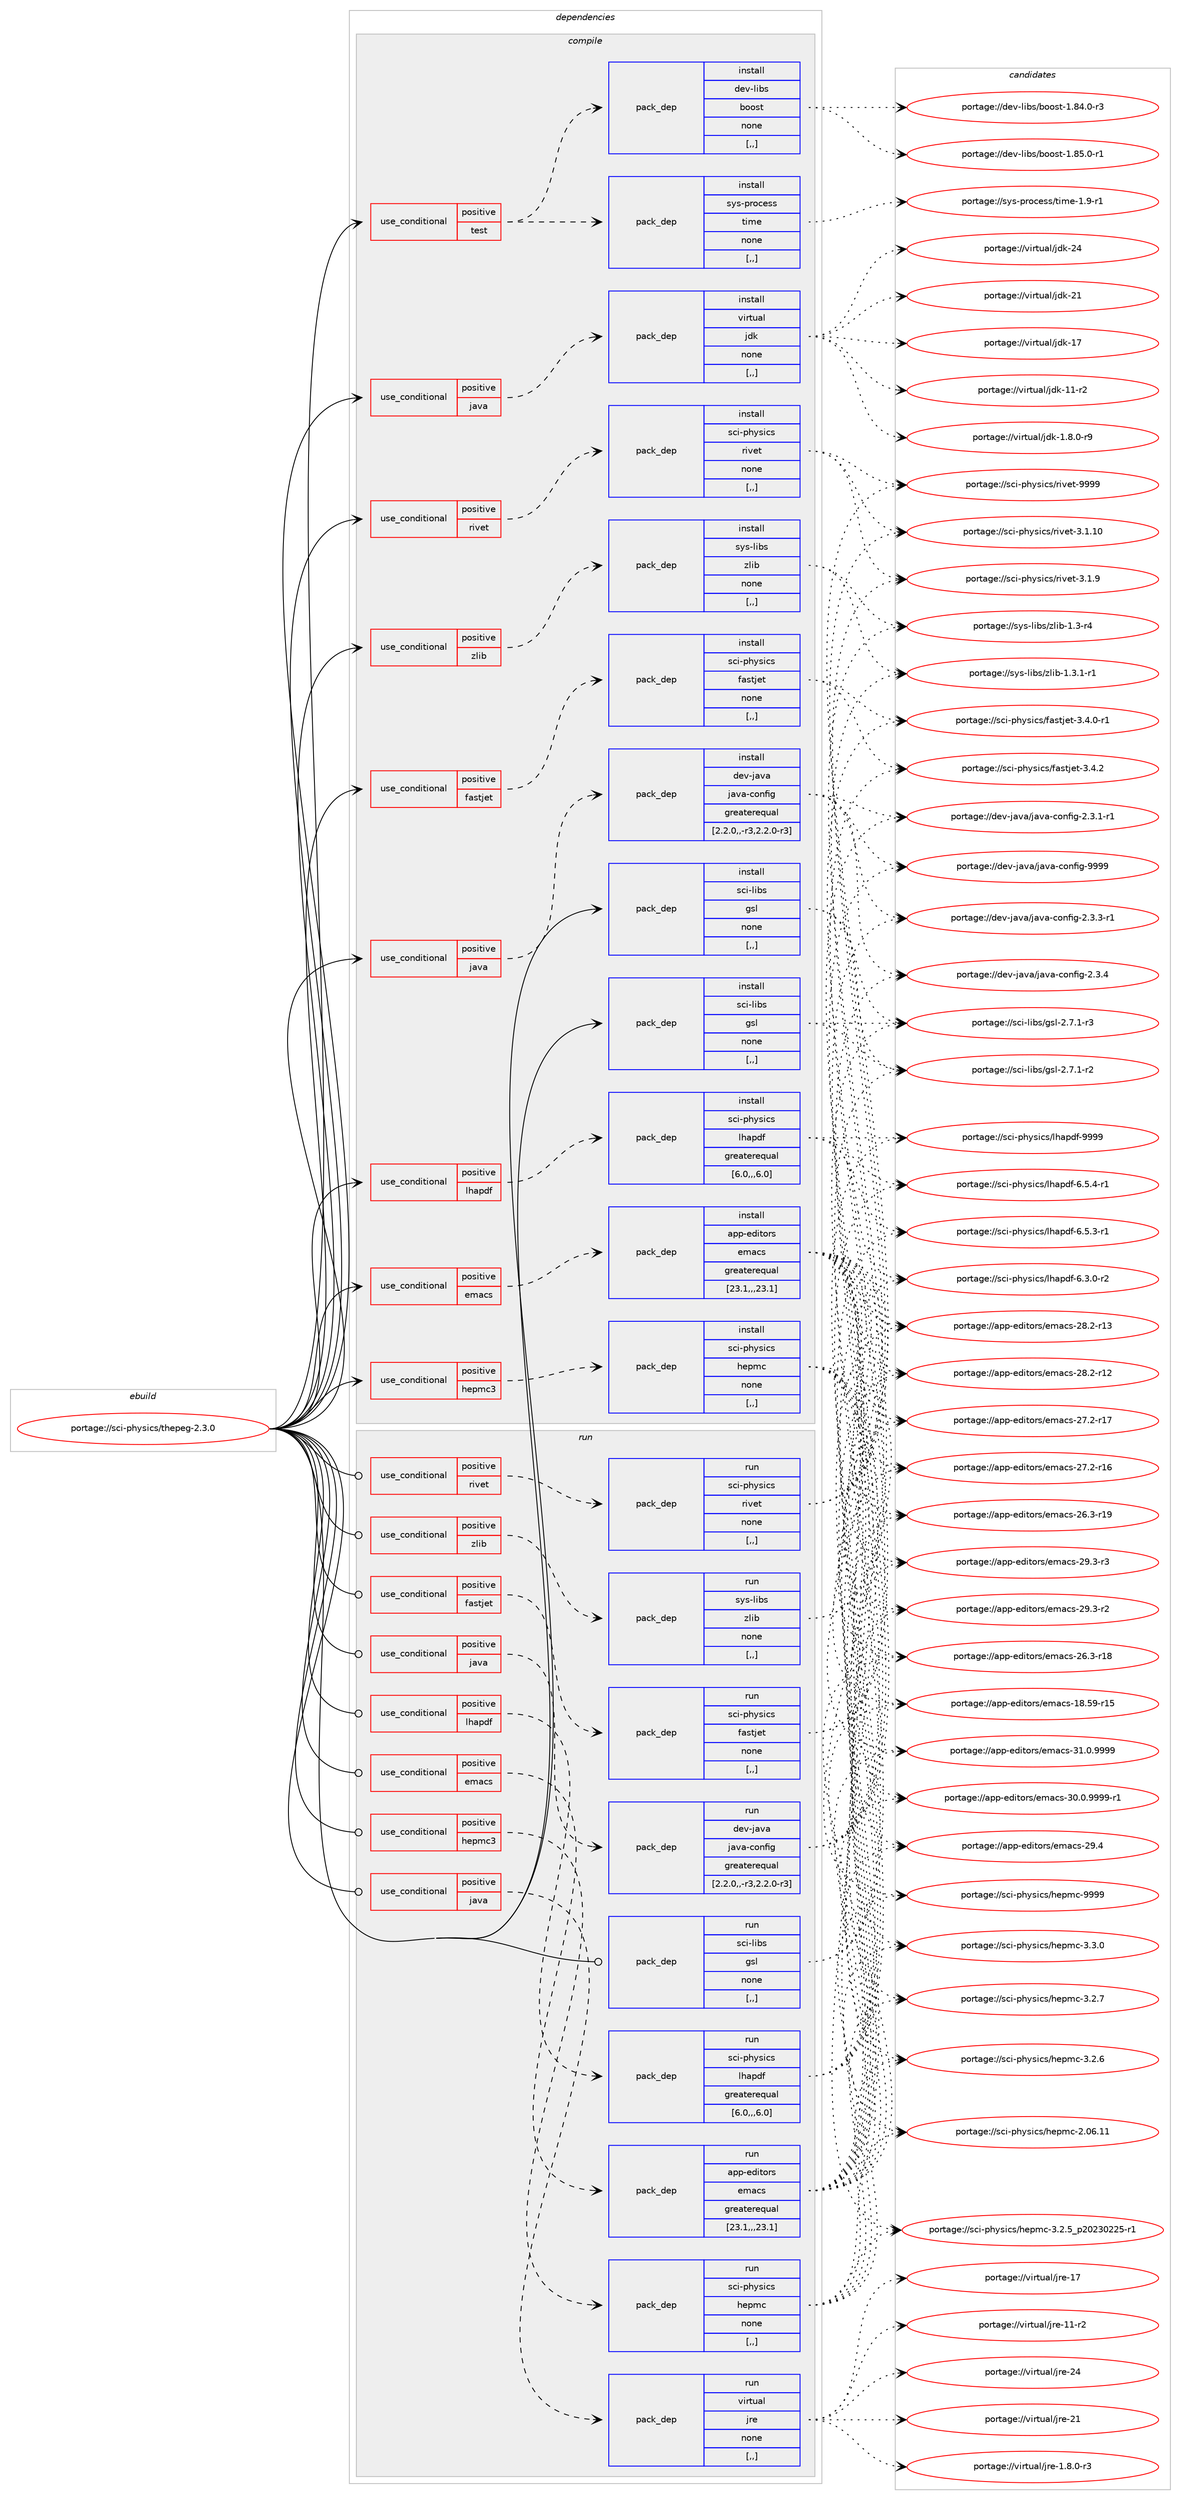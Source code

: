digraph prolog {

# *************
# Graph options
# *************

newrank=true;
concentrate=true;
compound=true;
graph [rankdir=LR,fontname=Helvetica,fontsize=10,ranksep=1.5];#, ranksep=2.5, nodesep=0.2];
edge  [arrowhead=vee];
node  [fontname=Helvetica,fontsize=10];

# **********
# The ebuild
# **********

subgraph cluster_leftcol {
color=gray;
label=<<i>ebuild</i>>;
id [label="portage://sci-physics/thepeg-2.3.0", color=red, width=4, href="../sci-physics/thepeg-2.3.0.svg"];
}

# ****************
# The dependencies
# ****************

subgraph cluster_midcol {
color=gray;
label=<<i>dependencies</i>>;
subgraph cluster_compile {
fillcolor="#eeeeee";
style=filled;
label=<<i>compile</i>>;
subgraph cond109776 {
dependency412893 [label=<<TABLE BORDER="0" CELLBORDER="1" CELLSPACING="0" CELLPADDING="4"><TR><TD ROWSPAN="3" CELLPADDING="10">use_conditional</TD></TR><TR><TD>positive</TD></TR><TR><TD>emacs</TD></TR></TABLE>>, shape=none, color=red];
subgraph pack300204 {
dependency412894 [label=<<TABLE BORDER="0" CELLBORDER="1" CELLSPACING="0" CELLPADDING="4" WIDTH="220"><TR><TD ROWSPAN="6" CELLPADDING="30">pack_dep</TD></TR><TR><TD WIDTH="110">install</TD></TR><TR><TD>app-editors</TD></TR><TR><TD>emacs</TD></TR><TR><TD>greaterequal</TD></TR><TR><TD>[23.1,,,23.1]</TD></TR></TABLE>>, shape=none, color=blue];
}
dependency412893:e -> dependency412894:w [weight=20,style="dashed",arrowhead="vee"];
}
id:e -> dependency412893:w [weight=20,style="solid",arrowhead="vee"];
subgraph cond109777 {
dependency412895 [label=<<TABLE BORDER="0" CELLBORDER="1" CELLSPACING="0" CELLPADDING="4"><TR><TD ROWSPAN="3" CELLPADDING="10">use_conditional</TD></TR><TR><TD>positive</TD></TR><TR><TD>fastjet</TD></TR></TABLE>>, shape=none, color=red];
subgraph pack300205 {
dependency412896 [label=<<TABLE BORDER="0" CELLBORDER="1" CELLSPACING="0" CELLPADDING="4" WIDTH="220"><TR><TD ROWSPAN="6" CELLPADDING="30">pack_dep</TD></TR><TR><TD WIDTH="110">install</TD></TR><TR><TD>sci-physics</TD></TR><TR><TD>fastjet</TD></TR><TR><TD>none</TD></TR><TR><TD>[,,]</TD></TR></TABLE>>, shape=none, color=blue];
}
dependency412895:e -> dependency412896:w [weight=20,style="dashed",arrowhead="vee"];
}
id:e -> dependency412895:w [weight=20,style="solid",arrowhead="vee"];
subgraph cond109778 {
dependency412897 [label=<<TABLE BORDER="0" CELLBORDER="1" CELLSPACING="0" CELLPADDING="4"><TR><TD ROWSPAN="3" CELLPADDING="10">use_conditional</TD></TR><TR><TD>positive</TD></TR><TR><TD>hepmc3</TD></TR></TABLE>>, shape=none, color=red];
subgraph pack300206 {
dependency412898 [label=<<TABLE BORDER="0" CELLBORDER="1" CELLSPACING="0" CELLPADDING="4" WIDTH="220"><TR><TD ROWSPAN="6" CELLPADDING="30">pack_dep</TD></TR><TR><TD WIDTH="110">install</TD></TR><TR><TD>sci-physics</TD></TR><TR><TD>hepmc</TD></TR><TR><TD>none</TD></TR><TR><TD>[,,]</TD></TR></TABLE>>, shape=none, color=blue];
}
dependency412897:e -> dependency412898:w [weight=20,style="dashed",arrowhead="vee"];
}
id:e -> dependency412897:w [weight=20,style="solid",arrowhead="vee"];
subgraph cond109779 {
dependency412899 [label=<<TABLE BORDER="0" CELLBORDER="1" CELLSPACING="0" CELLPADDING="4"><TR><TD ROWSPAN="3" CELLPADDING="10">use_conditional</TD></TR><TR><TD>positive</TD></TR><TR><TD>java</TD></TR></TABLE>>, shape=none, color=red];
subgraph pack300207 {
dependency412900 [label=<<TABLE BORDER="0" CELLBORDER="1" CELLSPACING="0" CELLPADDING="4" WIDTH="220"><TR><TD ROWSPAN="6" CELLPADDING="30">pack_dep</TD></TR><TR><TD WIDTH="110">install</TD></TR><TR><TD>dev-java</TD></TR><TR><TD>java-config</TD></TR><TR><TD>greaterequal</TD></TR><TR><TD>[2.2.0,,-r3,2.2.0-r3]</TD></TR></TABLE>>, shape=none, color=blue];
}
dependency412899:e -> dependency412900:w [weight=20,style="dashed",arrowhead="vee"];
}
id:e -> dependency412899:w [weight=20,style="solid",arrowhead="vee"];
subgraph cond109780 {
dependency412901 [label=<<TABLE BORDER="0" CELLBORDER="1" CELLSPACING="0" CELLPADDING="4"><TR><TD ROWSPAN="3" CELLPADDING="10">use_conditional</TD></TR><TR><TD>positive</TD></TR><TR><TD>java</TD></TR></TABLE>>, shape=none, color=red];
subgraph pack300208 {
dependency412902 [label=<<TABLE BORDER="0" CELLBORDER="1" CELLSPACING="0" CELLPADDING="4" WIDTH="220"><TR><TD ROWSPAN="6" CELLPADDING="30">pack_dep</TD></TR><TR><TD WIDTH="110">install</TD></TR><TR><TD>virtual</TD></TR><TR><TD>jdk</TD></TR><TR><TD>none</TD></TR><TR><TD>[,,]</TD></TR></TABLE>>, shape=none, color=blue];
}
dependency412901:e -> dependency412902:w [weight=20,style="dashed",arrowhead="vee"];
}
id:e -> dependency412901:w [weight=20,style="solid",arrowhead="vee"];
subgraph cond109781 {
dependency412903 [label=<<TABLE BORDER="0" CELLBORDER="1" CELLSPACING="0" CELLPADDING="4"><TR><TD ROWSPAN="3" CELLPADDING="10">use_conditional</TD></TR><TR><TD>positive</TD></TR><TR><TD>lhapdf</TD></TR></TABLE>>, shape=none, color=red];
subgraph pack300209 {
dependency412904 [label=<<TABLE BORDER="0" CELLBORDER="1" CELLSPACING="0" CELLPADDING="4" WIDTH="220"><TR><TD ROWSPAN="6" CELLPADDING="30">pack_dep</TD></TR><TR><TD WIDTH="110">install</TD></TR><TR><TD>sci-physics</TD></TR><TR><TD>lhapdf</TD></TR><TR><TD>greaterequal</TD></TR><TR><TD>[6.0,,,6.0]</TD></TR></TABLE>>, shape=none, color=blue];
}
dependency412903:e -> dependency412904:w [weight=20,style="dashed",arrowhead="vee"];
}
id:e -> dependency412903:w [weight=20,style="solid",arrowhead="vee"];
subgraph cond109782 {
dependency412905 [label=<<TABLE BORDER="0" CELLBORDER="1" CELLSPACING="0" CELLPADDING="4"><TR><TD ROWSPAN="3" CELLPADDING="10">use_conditional</TD></TR><TR><TD>positive</TD></TR><TR><TD>rivet</TD></TR></TABLE>>, shape=none, color=red];
subgraph pack300210 {
dependency412906 [label=<<TABLE BORDER="0" CELLBORDER="1" CELLSPACING="0" CELLPADDING="4" WIDTH="220"><TR><TD ROWSPAN="6" CELLPADDING="30">pack_dep</TD></TR><TR><TD WIDTH="110">install</TD></TR><TR><TD>sci-physics</TD></TR><TR><TD>rivet</TD></TR><TR><TD>none</TD></TR><TR><TD>[,,]</TD></TR></TABLE>>, shape=none, color=blue];
}
dependency412905:e -> dependency412906:w [weight=20,style="dashed",arrowhead="vee"];
}
id:e -> dependency412905:w [weight=20,style="solid",arrowhead="vee"];
subgraph cond109783 {
dependency412907 [label=<<TABLE BORDER="0" CELLBORDER="1" CELLSPACING="0" CELLPADDING="4"><TR><TD ROWSPAN="3" CELLPADDING="10">use_conditional</TD></TR><TR><TD>positive</TD></TR><TR><TD>test</TD></TR></TABLE>>, shape=none, color=red];
subgraph pack300211 {
dependency412908 [label=<<TABLE BORDER="0" CELLBORDER="1" CELLSPACING="0" CELLPADDING="4" WIDTH="220"><TR><TD ROWSPAN="6" CELLPADDING="30">pack_dep</TD></TR><TR><TD WIDTH="110">install</TD></TR><TR><TD>sys-process</TD></TR><TR><TD>time</TD></TR><TR><TD>none</TD></TR><TR><TD>[,,]</TD></TR></TABLE>>, shape=none, color=blue];
}
dependency412907:e -> dependency412908:w [weight=20,style="dashed",arrowhead="vee"];
subgraph pack300212 {
dependency412909 [label=<<TABLE BORDER="0" CELLBORDER="1" CELLSPACING="0" CELLPADDING="4" WIDTH="220"><TR><TD ROWSPAN="6" CELLPADDING="30">pack_dep</TD></TR><TR><TD WIDTH="110">install</TD></TR><TR><TD>dev-libs</TD></TR><TR><TD>boost</TD></TR><TR><TD>none</TD></TR><TR><TD>[,,]</TD></TR></TABLE>>, shape=none, color=blue];
}
dependency412907:e -> dependency412909:w [weight=20,style="dashed",arrowhead="vee"];
}
id:e -> dependency412907:w [weight=20,style="solid",arrowhead="vee"];
subgraph cond109784 {
dependency412910 [label=<<TABLE BORDER="0" CELLBORDER="1" CELLSPACING="0" CELLPADDING="4"><TR><TD ROWSPAN="3" CELLPADDING="10">use_conditional</TD></TR><TR><TD>positive</TD></TR><TR><TD>zlib</TD></TR></TABLE>>, shape=none, color=red];
subgraph pack300213 {
dependency412911 [label=<<TABLE BORDER="0" CELLBORDER="1" CELLSPACING="0" CELLPADDING="4" WIDTH="220"><TR><TD ROWSPAN="6" CELLPADDING="30">pack_dep</TD></TR><TR><TD WIDTH="110">install</TD></TR><TR><TD>sys-libs</TD></TR><TR><TD>zlib</TD></TR><TR><TD>none</TD></TR><TR><TD>[,,]</TD></TR></TABLE>>, shape=none, color=blue];
}
dependency412910:e -> dependency412911:w [weight=20,style="dashed",arrowhead="vee"];
}
id:e -> dependency412910:w [weight=20,style="solid",arrowhead="vee"];
subgraph pack300214 {
dependency412912 [label=<<TABLE BORDER="0" CELLBORDER="1" CELLSPACING="0" CELLPADDING="4" WIDTH="220"><TR><TD ROWSPAN="6" CELLPADDING="30">pack_dep</TD></TR><TR><TD WIDTH="110">install</TD></TR><TR><TD>sci-libs</TD></TR><TR><TD>gsl</TD></TR><TR><TD>none</TD></TR><TR><TD>[,,]</TD></TR></TABLE>>, shape=none, color=blue];
}
id:e -> dependency412912:w [weight=20,style="solid",arrowhead="vee"];
subgraph pack300215 {
dependency412913 [label=<<TABLE BORDER="0" CELLBORDER="1" CELLSPACING="0" CELLPADDING="4" WIDTH="220"><TR><TD ROWSPAN="6" CELLPADDING="30">pack_dep</TD></TR><TR><TD WIDTH="110">install</TD></TR><TR><TD>sci-libs</TD></TR><TR><TD>gsl</TD></TR><TR><TD>none</TD></TR><TR><TD>[,,]</TD></TR></TABLE>>, shape=none, color=blue];
}
id:e -> dependency412913:w [weight=20,style="solid",arrowhead="vee"];
}
subgraph cluster_compileandrun {
fillcolor="#eeeeee";
style=filled;
label=<<i>compile and run</i>>;
}
subgraph cluster_run {
fillcolor="#eeeeee";
style=filled;
label=<<i>run</i>>;
subgraph cond109785 {
dependency412914 [label=<<TABLE BORDER="0" CELLBORDER="1" CELLSPACING="0" CELLPADDING="4"><TR><TD ROWSPAN="3" CELLPADDING="10">use_conditional</TD></TR><TR><TD>positive</TD></TR><TR><TD>emacs</TD></TR></TABLE>>, shape=none, color=red];
subgraph pack300216 {
dependency412915 [label=<<TABLE BORDER="0" CELLBORDER="1" CELLSPACING="0" CELLPADDING="4" WIDTH="220"><TR><TD ROWSPAN="6" CELLPADDING="30">pack_dep</TD></TR><TR><TD WIDTH="110">run</TD></TR><TR><TD>app-editors</TD></TR><TR><TD>emacs</TD></TR><TR><TD>greaterequal</TD></TR><TR><TD>[23.1,,,23.1]</TD></TR></TABLE>>, shape=none, color=blue];
}
dependency412914:e -> dependency412915:w [weight=20,style="dashed",arrowhead="vee"];
}
id:e -> dependency412914:w [weight=20,style="solid",arrowhead="odot"];
subgraph cond109786 {
dependency412916 [label=<<TABLE BORDER="0" CELLBORDER="1" CELLSPACING="0" CELLPADDING="4"><TR><TD ROWSPAN="3" CELLPADDING="10">use_conditional</TD></TR><TR><TD>positive</TD></TR><TR><TD>fastjet</TD></TR></TABLE>>, shape=none, color=red];
subgraph pack300217 {
dependency412917 [label=<<TABLE BORDER="0" CELLBORDER="1" CELLSPACING="0" CELLPADDING="4" WIDTH="220"><TR><TD ROWSPAN="6" CELLPADDING="30">pack_dep</TD></TR><TR><TD WIDTH="110">run</TD></TR><TR><TD>sci-physics</TD></TR><TR><TD>fastjet</TD></TR><TR><TD>none</TD></TR><TR><TD>[,,]</TD></TR></TABLE>>, shape=none, color=blue];
}
dependency412916:e -> dependency412917:w [weight=20,style="dashed",arrowhead="vee"];
}
id:e -> dependency412916:w [weight=20,style="solid",arrowhead="odot"];
subgraph cond109787 {
dependency412918 [label=<<TABLE BORDER="0" CELLBORDER="1" CELLSPACING="0" CELLPADDING="4"><TR><TD ROWSPAN="3" CELLPADDING="10">use_conditional</TD></TR><TR><TD>positive</TD></TR><TR><TD>hepmc3</TD></TR></TABLE>>, shape=none, color=red];
subgraph pack300218 {
dependency412919 [label=<<TABLE BORDER="0" CELLBORDER="1" CELLSPACING="0" CELLPADDING="4" WIDTH="220"><TR><TD ROWSPAN="6" CELLPADDING="30">pack_dep</TD></TR><TR><TD WIDTH="110">run</TD></TR><TR><TD>sci-physics</TD></TR><TR><TD>hepmc</TD></TR><TR><TD>none</TD></TR><TR><TD>[,,]</TD></TR></TABLE>>, shape=none, color=blue];
}
dependency412918:e -> dependency412919:w [weight=20,style="dashed",arrowhead="vee"];
}
id:e -> dependency412918:w [weight=20,style="solid",arrowhead="odot"];
subgraph cond109788 {
dependency412920 [label=<<TABLE BORDER="0" CELLBORDER="1" CELLSPACING="0" CELLPADDING="4"><TR><TD ROWSPAN="3" CELLPADDING="10">use_conditional</TD></TR><TR><TD>positive</TD></TR><TR><TD>java</TD></TR></TABLE>>, shape=none, color=red];
subgraph pack300219 {
dependency412921 [label=<<TABLE BORDER="0" CELLBORDER="1" CELLSPACING="0" CELLPADDING="4" WIDTH="220"><TR><TD ROWSPAN="6" CELLPADDING="30">pack_dep</TD></TR><TR><TD WIDTH="110">run</TD></TR><TR><TD>dev-java</TD></TR><TR><TD>java-config</TD></TR><TR><TD>greaterequal</TD></TR><TR><TD>[2.2.0,,-r3,2.2.0-r3]</TD></TR></TABLE>>, shape=none, color=blue];
}
dependency412920:e -> dependency412921:w [weight=20,style="dashed",arrowhead="vee"];
}
id:e -> dependency412920:w [weight=20,style="solid",arrowhead="odot"];
subgraph cond109789 {
dependency412922 [label=<<TABLE BORDER="0" CELLBORDER="1" CELLSPACING="0" CELLPADDING="4"><TR><TD ROWSPAN="3" CELLPADDING="10">use_conditional</TD></TR><TR><TD>positive</TD></TR><TR><TD>java</TD></TR></TABLE>>, shape=none, color=red];
subgraph pack300220 {
dependency412923 [label=<<TABLE BORDER="0" CELLBORDER="1" CELLSPACING="0" CELLPADDING="4" WIDTH="220"><TR><TD ROWSPAN="6" CELLPADDING="30">pack_dep</TD></TR><TR><TD WIDTH="110">run</TD></TR><TR><TD>virtual</TD></TR><TR><TD>jre</TD></TR><TR><TD>none</TD></TR><TR><TD>[,,]</TD></TR></TABLE>>, shape=none, color=blue];
}
dependency412922:e -> dependency412923:w [weight=20,style="dashed",arrowhead="vee"];
}
id:e -> dependency412922:w [weight=20,style="solid",arrowhead="odot"];
subgraph cond109790 {
dependency412924 [label=<<TABLE BORDER="0" CELLBORDER="1" CELLSPACING="0" CELLPADDING="4"><TR><TD ROWSPAN="3" CELLPADDING="10">use_conditional</TD></TR><TR><TD>positive</TD></TR><TR><TD>lhapdf</TD></TR></TABLE>>, shape=none, color=red];
subgraph pack300221 {
dependency412925 [label=<<TABLE BORDER="0" CELLBORDER="1" CELLSPACING="0" CELLPADDING="4" WIDTH="220"><TR><TD ROWSPAN="6" CELLPADDING="30">pack_dep</TD></TR><TR><TD WIDTH="110">run</TD></TR><TR><TD>sci-physics</TD></TR><TR><TD>lhapdf</TD></TR><TR><TD>greaterequal</TD></TR><TR><TD>[6.0,,,6.0]</TD></TR></TABLE>>, shape=none, color=blue];
}
dependency412924:e -> dependency412925:w [weight=20,style="dashed",arrowhead="vee"];
}
id:e -> dependency412924:w [weight=20,style="solid",arrowhead="odot"];
subgraph cond109791 {
dependency412926 [label=<<TABLE BORDER="0" CELLBORDER="1" CELLSPACING="0" CELLPADDING="4"><TR><TD ROWSPAN="3" CELLPADDING="10">use_conditional</TD></TR><TR><TD>positive</TD></TR><TR><TD>rivet</TD></TR></TABLE>>, shape=none, color=red];
subgraph pack300222 {
dependency412927 [label=<<TABLE BORDER="0" CELLBORDER="1" CELLSPACING="0" CELLPADDING="4" WIDTH="220"><TR><TD ROWSPAN="6" CELLPADDING="30">pack_dep</TD></TR><TR><TD WIDTH="110">run</TD></TR><TR><TD>sci-physics</TD></TR><TR><TD>rivet</TD></TR><TR><TD>none</TD></TR><TR><TD>[,,]</TD></TR></TABLE>>, shape=none, color=blue];
}
dependency412926:e -> dependency412927:w [weight=20,style="dashed",arrowhead="vee"];
}
id:e -> dependency412926:w [weight=20,style="solid",arrowhead="odot"];
subgraph cond109792 {
dependency412928 [label=<<TABLE BORDER="0" CELLBORDER="1" CELLSPACING="0" CELLPADDING="4"><TR><TD ROWSPAN="3" CELLPADDING="10">use_conditional</TD></TR><TR><TD>positive</TD></TR><TR><TD>zlib</TD></TR></TABLE>>, shape=none, color=red];
subgraph pack300223 {
dependency412929 [label=<<TABLE BORDER="0" CELLBORDER="1" CELLSPACING="0" CELLPADDING="4" WIDTH="220"><TR><TD ROWSPAN="6" CELLPADDING="30">pack_dep</TD></TR><TR><TD WIDTH="110">run</TD></TR><TR><TD>sys-libs</TD></TR><TR><TD>zlib</TD></TR><TR><TD>none</TD></TR><TR><TD>[,,]</TD></TR></TABLE>>, shape=none, color=blue];
}
dependency412928:e -> dependency412929:w [weight=20,style="dashed",arrowhead="vee"];
}
id:e -> dependency412928:w [weight=20,style="solid",arrowhead="odot"];
subgraph pack300224 {
dependency412930 [label=<<TABLE BORDER="0" CELLBORDER="1" CELLSPACING="0" CELLPADDING="4" WIDTH="220"><TR><TD ROWSPAN="6" CELLPADDING="30">pack_dep</TD></TR><TR><TD WIDTH="110">run</TD></TR><TR><TD>sci-libs</TD></TR><TR><TD>gsl</TD></TR><TR><TD>none</TD></TR><TR><TD>[,,]</TD></TR></TABLE>>, shape=none, color=blue];
}
id:e -> dependency412930:w [weight=20,style="solid",arrowhead="odot"];
}
}

# **************
# The candidates
# **************

subgraph cluster_choices {
rank=same;
color=gray;
label=<<i>candidates</i>>;

subgraph choice300204 {
color=black;
nodesep=1;
choice971121124510110010511611111411547101109979911545514946484657575757 [label="portage://app-editors/emacs-31.0.9999", color=red, width=4,href="../app-editors/emacs-31.0.9999.svg"];
choice9711211245101100105116111114115471011099799115455148464846575757574511449 [label="portage://app-editors/emacs-30.0.9999-r1", color=red, width=4,href="../app-editors/emacs-30.0.9999-r1.svg"];
choice97112112451011001051161111141154710110997991154550574652 [label="portage://app-editors/emacs-29.4", color=red, width=4,href="../app-editors/emacs-29.4.svg"];
choice971121124510110010511611111411547101109979911545505746514511451 [label="portage://app-editors/emacs-29.3-r3", color=red, width=4,href="../app-editors/emacs-29.3-r3.svg"];
choice971121124510110010511611111411547101109979911545505746514511450 [label="portage://app-editors/emacs-29.3-r2", color=red, width=4,href="../app-editors/emacs-29.3-r2.svg"];
choice97112112451011001051161111141154710110997991154550564650451144951 [label="portage://app-editors/emacs-28.2-r13", color=red, width=4,href="../app-editors/emacs-28.2-r13.svg"];
choice97112112451011001051161111141154710110997991154550564650451144950 [label="portage://app-editors/emacs-28.2-r12", color=red, width=4,href="../app-editors/emacs-28.2-r12.svg"];
choice97112112451011001051161111141154710110997991154550554650451144955 [label="portage://app-editors/emacs-27.2-r17", color=red, width=4,href="../app-editors/emacs-27.2-r17.svg"];
choice97112112451011001051161111141154710110997991154550554650451144954 [label="portage://app-editors/emacs-27.2-r16", color=red, width=4,href="../app-editors/emacs-27.2-r16.svg"];
choice97112112451011001051161111141154710110997991154550544651451144957 [label="portage://app-editors/emacs-26.3-r19", color=red, width=4,href="../app-editors/emacs-26.3-r19.svg"];
choice97112112451011001051161111141154710110997991154550544651451144956 [label="portage://app-editors/emacs-26.3-r18", color=red, width=4,href="../app-editors/emacs-26.3-r18.svg"];
choice9711211245101100105116111114115471011099799115454956465357451144953 [label="portage://app-editors/emacs-18.59-r15", color=red, width=4,href="../app-editors/emacs-18.59-r15.svg"];
dependency412894:e -> choice971121124510110010511611111411547101109979911545514946484657575757:w [style=dotted,weight="100"];
dependency412894:e -> choice9711211245101100105116111114115471011099799115455148464846575757574511449:w [style=dotted,weight="100"];
dependency412894:e -> choice97112112451011001051161111141154710110997991154550574652:w [style=dotted,weight="100"];
dependency412894:e -> choice971121124510110010511611111411547101109979911545505746514511451:w [style=dotted,weight="100"];
dependency412894:e -> choice971121124510110010511611111411547101109979911545505746514511450:w [style=dotted,weight="100"];
dependency412894:e -> choice97112112451011001051161111141154710110997991154550564650451144951:w [style=dotted,weight="100"];
dependency412894:e -> choice97112112451011001051161111141154710110997991154550564650451144950:w [style=dotted,weight="100"];
dependency412894:e -> choice97112112451011001051161111141154710110997991154550554650451144955:w [style=dotted,weight="100"];
dependency412894:e -> choice97112112451011001051161111141154710110997991154550554650451144954:w [style=dotted,weight="100"];
dependency412894:e -> choice97112112451011001051161111141154710110997991154550544651451144957:w [style=dotted,weight="100"];
dependency412894:e -> choice97112112451011001051161111141154710110997991154550544651451144956:w [style=dotted,weight="100"];
dependency412894:e -> choice9711211245101100105116111114115471011099799115454956465357451144953:w [style=dotted,weight="100"];
}
subgraph choice300205 {
color=black;
nodesep=1;
choice1159910545112104121115105991154710297115116106101116455146524650 [label="portage://sci-physics/fastjet-3.4.2", color=red, width=4,href="../sci-physics/fastjet-3.4.2.svg"];
choice11599105451121041211151059911547102971151161061011164551465246484511449 [label="portage://sci-physics/fastjet-3.4.0-r1", color=red, width=4,href="../sci-physics/fastjet-3.4.0-r1.svg"];
dependency412896:e -> choice1159910545112104121115105991154710297115116106101116455146524650:w [style=dotted,weight="100"];
dependency412896:e -> choice11599105451121041211151059911547102971151161061011164551465246484511449:w [style=dotted,weight="100"];
}
subgraph choice300206 {
color=black;
nodesep=1;
choice11599105451121041211151059911547104101112109994557575757 [label="portage://sci-physics/hepmc-9999", color=red, width=4,href="../sci-physics/hepmc-9999.svg"];
choice1159910545112104121115105991154710410111210999455146514648 [label="portage://sci-physics/hepmc-3.3.0", color=red, width=4,href="../sci-physics/hepmc-3.3.0.svg"];
choice1159910545112104121115105991154710410111210999455146504655 [label="portage://sci-physics/hepmc-3.2.7", color=red, width=4,href="../sci-physics/hepmc-3.2.7.svg"];
choice1159910545112104121115105991154710410111210999455146504654 [label="portage://sci-physics/hepmc-3.2.6", color=red, width=4,href="../sci-physics/hepmc-3.2.6.svg"];
choice11599105451121041211151059911547104101112109994551465046539511250485051485050534511449 [label="portage://sci-physics/hepmc-3.2.5_p20230225-r1", color=red, width=4,href="../sci-physics/hepmc-3.2.5_p20230225-r1.svg"];
choice11599105451121041211151059911547104101112109994550464854464949 [label="portage://sci-physics/hepmc-2.06.11", color=red, width=4,href="../sci-physics/hepmc-2.06.11.svg"];
dependency412898:e -> choice11599105451121041211151059911547104101112109994557575757:w [style=dotted,weight="100"];
dependency412898:e -> choice1159910545112104121115105991154710410111210999455146514648:w [style=dotted,weight="100"];
dependency412898:e -> choice1159910545112104121115105991154710410111210999455146504655:w [style=dotted,weight="100"];
dependency412898:e -> choice1159910545112104121115105991154710410111210999455146504654:w [style=dotted,weight="100"];
dependency412898:e -> choice11599105451121041211151059911547104101112109994551465046539511250485051485050534511449:w [style=dotted,weight="100"];
dependency412898:e -> choice11599105451121041211151059911547104101112109994550464854464949:w [style=dotted,weight="100"];
}
subgraph choice300207 {
color=black;
nodesep=1;
choice10010111845106971189747106971189745991111101021051034557575757 [label="portage://dev-java/java-config-9999", color=red, width=4,href="../dev-java/java-config-9999.svg"];
choice1001011184510697118974710697118974599111110102105103455046514652 [label="portage://dev-java/java-config-2.3.4", color=red, width=4,href="../dev-java/java-config-2.3.4.svg"];
choice10010111845106971189747106971189745991111101021051034550465146514511449 [label="portage://dev-java/java-config-2.3.3-r1", color=red, width=4,href="../dev-java/java-config-2.3.3-r1.svg"];
choice10010111845106971189747106971189745991111101021051034550465146494511449 [label="portage://dev-java/java-config-2.3.1-r1", color=red, width=4,href="../dev-java/java-config-2.3.1-r1.svg"];
dependency412900:e -> choice10010111845106971189747106971189745991111101021051034557575757:w [style=dotted,weight="100"];
dependency412900:e -> choice1001011184510697118974710697118974599111110102105103455046514652:w [style=dotted,weight="100"];
dependency412900:e -> choice10010111845106971189747106971189745991111101021051034550465146514511449:w [style=dotted,weight="100"];
dependency412900:e -> choice10010111845106971189747106971189745991111101021051034550465146494511449:w [style=dotted,weight="100"];
}
subgraph choice300208 {
color=black;
nodesep=1;
choice1181051141161179710847106100107455052 [label="portage://virtual/jdk-24", color=red, width=4,href="../virtual/jdk-24.svg"];
choice1181051141161179710847106100107455049 [label="portage://virtual/jdk-21", color=red, width=4,href="../virtual/jdk-21.svg"];
choice1181051141161179710847106100107454955 [label="portage://virtual/jdk-17", color=red, width=4,href="../virtual/jdk-17.svg"];
choice11810511411611797108471061001074549494511450 [label="portage://virtual/jdk-11-r2", color=red, width=4,href="../virtual/jdk-11-r2.svg"];
choice11810511411611797108471061001074549465646484511457 [label="portage://virtual/jdk-1.8.0-r9", color=red, width=4,href="../virtual/jdk-1.8.0-r9.svg"];
dependency412902:e -> choice1181051141161179710847106100107455052:w [style=dotted,weight="100"];
dependency412902:e -> choice1181051141161179710847106100107455049:w [style=dotted,weight="100"];
dependency412902:e -> choice1181051141161179710847106100107454955:w [style=dotted,weight="100"];
dependency412902:e -> choice11810511411611797108471061001074549494511450:w [style=dotted,weight="100"];
dependency412902:e -> choice11810511411611797108471061001074549465646484511457:w [style=dotted,weight="100"];
}
subgraph choice300209 {
color=black;
nodesep=1;
choice11599105451121041211151059911547108104971121001024557575757 [label="portage://sci-physics/lhapdf-9999", color=red, width=4,href="../sci-physics/lhapdf-9999.svg"];
choice11599105451121041211151059911547108104971121001024554465346524511449 [label="portage://sci-physics/lhapdf-6.5.4-r1", color=red, width=4,href="../sci-physics/lhapdf-6.5.4-r1.svg"];
choice11599105451121041211151059911547108104971121001024554465346514511449 [label="portage://sci-physics/lhapdf-6.5.3-r1", color=red, width=4,href="../sci-physics/lhapdf-6.5.3-r1.svg"];
choice11599105451121041211151059911547108104971121001024554465146484511450 [label="portage://sci-physics/lhapdf-6.3.0-r2", color=red, width=4,href="../sci-physics/lhapdf-6.3.0-r2.svg"];
dependency412904:e -> choice11599105451121041211151059911547108104971121001024557575757:w [style=dotted,weight="100"];
dependency412904:e -> choice11599105451121041211151059911547108104971121001024554465346524511449:w [style=dotted,weight="100"];
dependency412904:e -> choice11599105451121041211151059911547108104971121001024554465346514511449:w [style=dotted,weight="100"];
dependency412904:e -> choice11599105451121041211151059911547108104971121001024554465146484511450:w [style=dotted,weight="100"];
}
subgraph choice300210 {
color=black;
nodesep=1;
choice115991054511210412111510599115471141051181011164557575757 [label="portage://sci-physics/rivet-9999", color=red, width=4,href="../sci-physics/rivet-9999.svg"];
choice1159910545112104121115105991154711410511810111645514649464948 [label="portage://sci-physics/rivet-3.1.10", color=red, width=4,href="../sci-physics/rivet-3.1.10.svg"];
choice11599105451121041211151059911547114105118101116455146494657 [label="portage://sci-physics/rivet-3.1.9", color=red, width=4,href="../sci-physics/rivet-3.1.9.svg"];
dependency412906:e -> choice115991054511210412111510599115471141051181011164557575757:w [style=dotted,weight="100"];
dependency412906:e -> choice1159910545112104121115105991154711410511810111645514649464948:w [style=dotted,weight="100"];
dependency412906:e -> choice11599105451121041211151059911547114105118101116455146494657:w [style=dotted,weight="100"];
}
subgraph choice300211 {
color=black;
nodesep=1;
choice115121115451121141119910111511547116105109101454946574511449 [label="portage://sys-process/time-1.9-r1", color=red, width=4,href="../sys-process/time-1.9-r1.svg"];
dependency412908:e -> choice115121115451121141119910111511547116105109101454946574511449:w [style=dotted,weight="100"];
}
subgraph choice300212 {
color=black;
nodesep=1;
choice10010111845108105981154798111111115116454946565346484511449 [label="portage://dev-libs/boost-1.85.0-r1", color=red, width=4,href="../dev-libs/boost-1.85.0-r1.svg"];
choice10010111845108105981154798111111115116454946565246484511451 [label="portage://dev-libs/boost-1.84.0-r3", color=red, width=4,href="../dev-libs/boost-1.84.0-r3.svg"];
dependency412909:e -> choice10010111845108105981154798111111115116454946565346484511449:w [style=dotted,weight="100"];
dependency412909:e -> choice10010111845108105981154798111111115116454946565246484511451:w [style=dotted,weight="100"];
}
subgraph choice300213 {
color=black;
nodesep=1;
choice115121115451081059811547122108105984549465146494511449 [label="portage://sys-libs/zlib-1.3.1-r1", color=red, width=4,href="../sys-libs/zlib-1.3.1-r1.svg"];
choice11512111545108105981154712210810598454946514511452 [label="portage://sys-libs/zlib-1.3-r4", color=red, width=4,href="../sys-libs/zlib-1.3-r4.svg"];
dependency412911:e -> choice115121115451081059811547122108105984549465146494511449:w [style=dotted,weight="100"];
dependency412911:e -> choice11512111545108105981154712210810598454946514511452:w [style=dotted,weight="100"];
}
subgraph choice300214 {
color=black;
nodesep=1;
choice115991054510810598115471031151084550465546494511451 [label="portage://sci-libs/gsl-2.7.1-r3", color=red, width=4,href="../sci-libs/gsl-2.7.1-r3.svg"];
choice115991054510810598115471031151084550465546494511450 [label="portage://sci-libs/gsl-2.7.1-r2", color=red, width=4,href="../sci-libs/gsl-2.7.1-r2.svg"];
dependency412912:e -> choice115991054510810598115471031151084550465546494511451:w [style=dotted,weight="100"];
dependency412912:e -> choice115991054510810598115471031151084550465546494511450:w [style=dotted,weight="100"];
}
subgraph choice300215 {
color=black;
nodesep=1;
choice115991054510810598115471031151084550465546494511451 [label="portage://sci-libs/gsl-2.7.1-r3", color=red, width=4,href="../sci-libs/gsl-2.7.1-r3.svg"];
choice115991054510810598115471031151084550465546494511450 [label="portage://sci-libs/gsl-2.7.1-r2", color=red, width=4,href="../sci-libs/gsl-2.7.1-r2.svg"];
dependency412913:e -> choice115991054510810598115471031151084550465546494511451:w [style=dotted,weight="100"];
dependency412913:e -> choice115991054510810598115471031151084550465546494511450:w [style=dotted,weight="100"];
}
subgraph choice300216 {
color=black;
nodesep=1;
choice971121124510110010511611111411547101109979911545514946484657575757 [label="portage://app-editors/emacs-31.0.9999", color=red, width=4,href="../app-editors/emacs-31.0.9999.svg"];
choice9711211245101100105116111114115471011099799115455148464846575757574511449 [label="portage://app-editors/emacs-30.0.9999-r1", color=red, width=4,href="../app-editors/emacs-30.0.9999-r1.svg"];
choice97112112451011001051161111141154710110997991154550574652 [label="portage://app-editors/emacs-29.4", color=red, width=4,href="../app-editors/emacs-29.4.svg"];
choice971121124510110010511611111411547101109979911545505746514511451 [label="portage://app-editors/emacs-29.3-r3", color=red, width=4,href="../app-editors/emacs-29.3-r3.svg"];
choice971121124510110010511611111411547101109979911545505746514511450 [label="portage://app-editors/emacs-29.3-r2", color=red, width=4,href="../app-editors/emacs-29.3-r2.svg"];
choice97112112451011001051161111141154710110997991154550564650451144951 [label="portage://app-editors/emacs-28.2-r13", color=red, width=4,href="../app-editors/emacs-28.2-r13.svg"];
choice97112112451011001051161111141154710110997991154550564650451144950 [label="portage://app-editors/emacs-28.2-r12", color=red, width=4,href="../app-editors/emacs-28.2-r12.svg"];
choice97112112451011001051161111141154710110997991154550554650451144955 [label="portage://app-editors/emacs-27.2-r17", color=red, width=4,href="../app-editors/emacs-27.2-r17.svg"];
choice97112112451011001051161111141154710110997991154550554650451144954 [label="portage://app-editors/emacs-27.2-r16", color=red, width=4,href="../app-editors/emacs-27.2-r16.svg"];
choice97112112451011001051161111141154710110997991154550544651451144957 [label="portage://app-editors/emacs-26.3-r19", color=red, width=4,href="../app-editors/emacs-26.3-r19.svg"];
choice97112112451011001051161111141154710110997991154550544651451144956 [label="portage://app-editors/emacs-26.3-r18", color=red, width=4,href="../app-editors/emacs-26.3-r18.svg"];
choice9711211245101100105116111114115471011099799115454956465357451144953 [label="portage://app-editors/emacs-18.59-r15", color=red, width=4,href="../app-editors/emacs-18.59-r15.svg"];
dependency412915:e -> choice971121124510110010511611111411547101109979911545514946484657575757:w [style=dotted,weight="100"];
dependency412915:e -> choice9711211245101100105116111114115471011099799115455148464846575757574511449:w [style=dotted,weight="100"];
dependency412915:e -> choice97112112451011001051161111141154710110997991154550574652:w [style=dotted,weight="100"];
dependency412915:e -> choice971121124510110010511611111411547101109979911545505746514511451:w [style=dotted,weight="100"];
dependency412915:e -> choice971121124510110010511611111411547101109979911545505746514511450:w [style=dotted,weight="100"];
dependency412915:e -> choice97112112451011001051161111141154710110997991154550564650451144951:w [style=dotted,weight="100"];
dependency412915:e -> choice97112112451011001051161111141154710110997991154550564650451144950:w [style=dotted,weight="100"];
dependency412915:e -> choice97112112451011001051161111141154710110997991154550554650451144955:w [style=dotted,weight="100"];
dependency412915:e -> choice97112112451011001051161111141154710110997991154550554650451144954:w [style=dotted,weight="100"];
dependency412915:e -> choice97112112451011001051161111141154710110997991154550544651451144957:w [style=dotted,weight="100"];
dependency412915:e -> choice97112112451011001051161111141154710110997991154550544651451144956:w [style=dotted,weight="100"];
dependency412915:e -> choice9711211245101100105116111114115471011099799115454956465357451144953:w [style=dotted,weight="100"];
}
subgraph choice300217 {
color=black;
nodesep=1;
choice1159910545112104121115105991154710297115116106101116455146524650 [label="portage://sci-physics/fastjet-3.4.2", color=red, width=4,href="../sci-physics/fastjet-3.4.2.svg"];
choice11599105451121041211151059911547102971151161061011164551465246484511449 [label="portage://sci-physics/fastjet-3.4.0-r1", color=red, width=4,href="../sci-physics/fastjet-3.4.0-r1.svg"];
dependency412917:e -> choice1159910545112104121115105991154710297115116106101116455146524650:w [style=dotted,weight="100"];
dependency412917:e -> choice11599105451121041211151059911547102971151161061011164551465246484511449:w [style=dotted,weight="100"];
}
subgraph choice300218 {
color=black;
nodesep=1;
choice11599105451121041211151059911547104101112109994557575757 [label="portage://sci-physics/hepmc-9999", color=red, width=4,href="../sci-physics/hepmc-9999.svg"];
choice1159910545112104121115105991154710410111210999455146514648 [label="portage://sci-physics/hepmc-3.3.0", color=red, width=4,href="../sci-physics/hepmc-3.3.0.svg"];
choice1159910545112104121115105991154710410111210999455146504655 [label="portage://sci-physics/hepmc-3.2.7", color=red, width=4,href="../sci-physics/hepmc-3.2.7.svg"];
choice1159910545112104121115105991154710410111210999455146504654 [label="portage://sci-physics/hepmc-3.2.6", color=red, width=4,href="../sci-physics/hepmc-3.2.6.svg"];
choice11599105451121041211151059911547104101112109994551465046539511250485051485050534511449 [label="portage://sci-physics/hepmc-3.2.5_p20230225-r1", color=red, width=4,href="../sci-physics/hepmc-3.2.5_p20230225-r1.svg"];
choice11599105451121041211151059911547104101112109994550464854464949 [label="portage://sci-physics/hepmc-2.06.11", color=red, width=4,href="../sci-physics/hepmc-2.06.11.svg"];
dependency412919:e -> choice11599105451121041211151059911547104101112109994557575757:w [style=dotted,weight="100"];
dependency412919:e -> choice1159910545112104121115105991154710410111210999455146514648:w [style=dotted,weight="100"];
dependency412919:e -> choice1159910545112104121115105991154710410111210999455146504655:w [style=dotted,weight="100"];
dependency412919:e -> choice1159910545112104121115105991154710410111210999455146504654:w [style=dotted,weight="100"];
dependency412919:e -> choice11599105451121041211151059911547104101112109994551465046539511250485051485050534511449:w [style=dotted,weight="100"];
dependency412919:e -> choice11599105451121041211151059911547104101112109994550464854464949:w [style=dotted,weight="100"];
}
subgraph choice300219 {
color=black;
nodesep=1;
choice10010111845106971189747106971189745991111101021051034557575757 [label="portage://dev-java/java-config-9999", color=red, width=4,href="../dev-java/java-config-9999.svg"];
choice1001011184510697118974710697118974599111110102105103455046514652 [label="portage://dev-java/java-config-2.3.4", color=red, width=4,href="../dev-java/java-config-2.3.4.svg"];
choice10010111845106971189747106971189745991111101021051034550465146514511449 [label="portage://dev-java/java-config-2.3.3-r1", color=red, width=4,href="../dev-java/java-config-2.3.3-r1.svg"];
choice10010111845106971189747106971189745991111101021051034550465146494511449 [label="portage://dev-java/java-config-2.3.1-r1", color=red, width=4,href="../dev-java/java-config-2.3.1-r1.svg"];
dependency412921:e -> choice10010111845106971189747106971189745991111101021051034557575757:w [style=dotted,weight="100"];
dependency412921:e -> choice1001011184510697118974710697118974599111110102105103455046514652:w [style=dotted,weight="100"];
dependency412921:e -> choice10010111845106971189747106971189745991111101021051034550465146514511449:w [style=dotted,weight="100"];
dependency412921:e -> choice10010111845106971189747106971189745991111101021051034550465146494511449:w [style=dotted,weight="100"];
}
subgraph choice300220 {
color=black;
nodesep=1;
choice1181051141161179710847106114101455052 [label="portage://virtual/jre-24", color=red, width=4,href="../virtual/jre-24.svg"];
choice1181051141161179710847106114101455049 [label="portage://virtual/jre-21", color=red, width=4,href="../virtual/jre-21.svg"];
choice1181051141161179710847106114101454955 [label="portage://virtual/jre-17", color=red, width=4,href="../virtual/jre-17.svg"];
choice11810511411611797108471061141014549494511450 [label="portage://virtual/jre-11-r2", color=red, width=4,href="../virtual/jre-11-r2.svg"];
choice11810511411611797108471061141014549465646484511451 [label="portage://virtual/jre-1.8.0-r3", color=red, width=4,href="../virtual/jre-1.8.0-r3.svg"];
dependency412923:e -> choice1181051141161179710847106114101455052:w [style=dotted,weight="100"];
dependency412923:e -> choice1181051141161179710847106114101455049:w [style=dotted,weight="100"];
dependency412923:e -> choice1181051141161179710847106114101454955:w [style=dotted,weight="100"];
dependency412923:e -> choice11810511411611797108471061141014549494511450:w [style=dotted,weight="100"];
dependency412923:e -> choice11810511411611797108471061141014549465646484511451:w [style=dotted,weight="100"];
}
subgraph choice300221 {
color=black;
nodesep=1;
choice11599105451121041211151059911547108104971121001024557575757 [label="portage://sci-physics/lhapdf-9999", color=red, width=4,href="../sci-physics/lhapdf-9999.svg"];
choice11599105451121041211151059911547108104971121001024554465346524511449 [label="portage://sci-physics/lhapdf-6.5.4-r1", color=red, width=4,href="../sci-physics/lhapdf-6.5.4-r1.svg"];
choice11599105451121041211151059911547108104971121001024554465346514511449 [label="portage://sci-physics/lhapdf-6.5.3-r1", color=red, width=4,href="../sci-physics/lhapdf-6.5.3-r1.svg"];
choice11599105451121041211151059911547108104971121001024554465146484511450 [label="portage://sci-physics/lhapdf-6.3.0-r2", color=red, width=4,href="../sci-physics/lhapdf-6.3.0-r2.svg"];
dependency412925:e -> choice11599105451121041211151059911547108104971121001024557575757:w [style=dotted,weight="100"];
dependency412925:e -> choice11599105451121041211151059911547108104971121001024554465346524511449:w [style=dotted,weight="100"];
dependency412925:e -> choice11599105451121041211151059911547108104971121001024554465346514511449:w [style=dotted,weight="100"];
dependency412925:e -> choice11599105451121041211151059911547108104971121001024554465146484511450:w [style=dotted,weight="100"];
}
subgraph choice300222 {
color=black;
nodesep=1;
choice115991054511210412111510599115471141051181011164557575757 [label="portage://sci-physics/rivet-9999", color=red, width=4,href="../sci-physics/rivet-9999.svg"];
choice1159910545112104121115105991154711410511810111645514649464948 [label="portage://sci-physics/rivet-3.1.10", color=red, width=4,href="../sci-physics/rivet-3.1.10.svg"];
choice11599105451121041211151059911547114105118101116455146494657 [label="portage://sci-physics/rivet-3.1.9", color=red, width=4,href="../sci-physics/rivet-3.1.9.svg"];
dependency412927:e -> choice115991054511210412111510599115471141051181011164557575757:w [style=dotted,weight="100"];
dependency412927:e -> choice1159910545112104121115105991154711410511810111645514649464948:w [style=dotted,weight="100"];
dependency412927:e -> choice11599105451121041211151059911547114105118101116455146494657:w [style=dotted,weight="100"];
}
subgraph choice300223 {
color=black;
nodesep=1;
choice115121115451081059811547122108105984549465146494511449 [label="portage://sys-libs/zlib-1.3.1-r1", color=red, width=4,href="../sys-libs/zlib-1.3.1-r1.svg"];
choice11512111545108105981154712210810598454946514511452 [label="portage://sys-libs/zlib-1.3-r4", color=red, width=4,href="../sys-libs/zlib-1.3-r4.svg"];
dependency412929:e -> choice115121115451081059811547122108105984549465146494511449:w [style=dotted,weight="100"];
dependency412929:e -> choice11512111545108105981154712210810598454946514511452:w [style=dotted,weight="100"];
}
subgraph choice300224 {
color=black;
nodesep=1;
choice115991054510810598115471031151084550465546494511451 [label="portage://sci-libs/gsl-2.7.1-r3", color=red, width=4,href="../sci-libs/gsl-2.7.1-r3.svg"];
choice115991054510810598115471031151084550465546494511450 [label="portage://sci-libs/gsl-2.7.1-r2", color=red, width=4,href="../sci-libs/gsl-2.7.1-r2.svg"];
dependency412930:e -> choice115991054510810598115471031151084550465546494511451:w [style=dotted,weight="100"];
dependency412930:e -> choice115991054510810598115471031151084550465546494511450:w [style=dotted,weight="100"];
}
}

}
